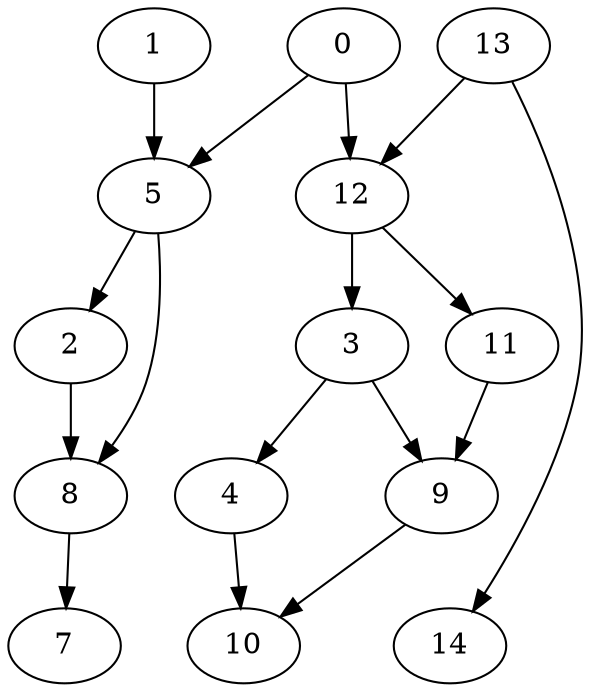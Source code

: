 digraph G {
    0;
    5;
    12;
    2;
    8;
    3;
    11;
    7;
    4;
    9;
    10;
    1;
    13;
    14;
    0 -> 5 [weight=0];
    0 -> 12 [weight=0];
    5 -> 2 [weight=0];
    5 -> 8 [weight=0];
    12 -> 3 [weight=2];
    12 -> 11 [weight=0];
    2 -> 8 [weight=1];
    8 -> 7 [weight=0];
    3 -> 4 [weight=0];
    3 -> 9 [weight=0];
    11 -> 9 [weight=0];
    4 -> 10 [weight=0];
    9 -> 10 [weight=0];
    1 -> 5 [weight=1];
    13 -> 12 [weight=0];
    13 -> 14 [weight=0];
}
